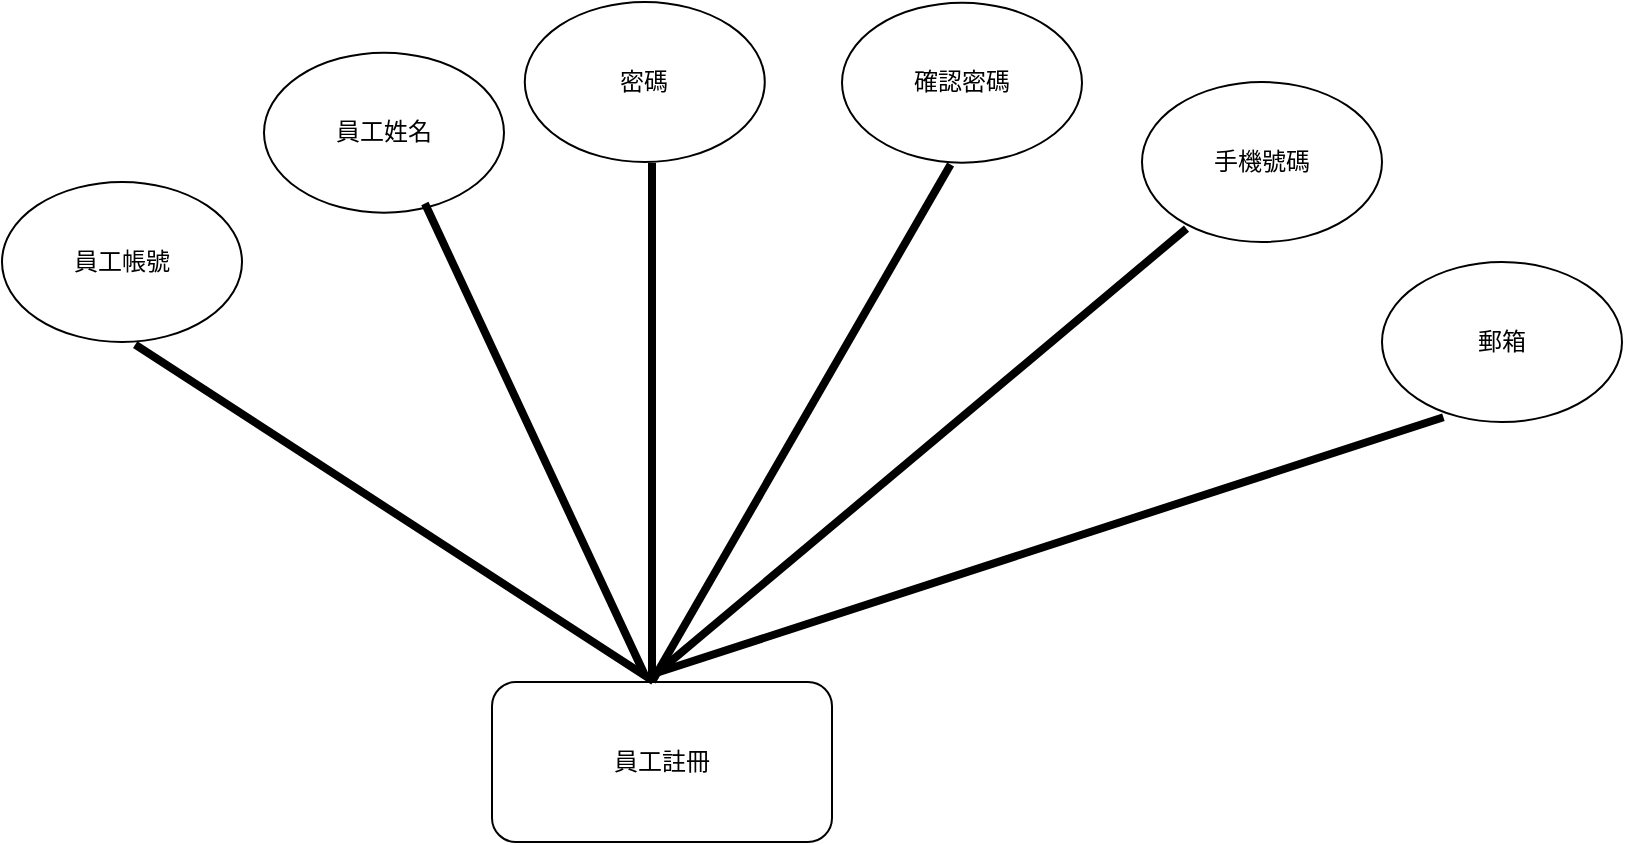 <mxfile version="22.1.16" type="device">
  <diagram name="第 1 页" id="5yNrs7rGHUOvNTZ46_Np">
    <mxGraphModel dx="1434" dy="746" grid="1" gridSize="10" guides="1" tooltips="1" connect="1" arrows="1" fold="1" page="1" pageScale="1" pageWidth="827" pageHeight="1169" math="0" shadow="0">
      <root>
        <mxCell id="0" />
        <mxCell id="1" parent="0" />
        <mxCell id="hgzCKF4HWemiebVeBqzx-1" value="員工註冊" style="rounded=1;whiteSpace=wrap;html=1;" vertex="1" parent="1">
          <mxGeometry x="555" y="700" width="170" height="80" as="geometry" />
        </mxCell>
        <mxCell id="hgzCKF4HWemiebVeBqzx-2" value="員工帳號" style="ellipse;whiteSpace=wrap;html=1;" vertex="1" parent="1">
          <mxGeometry x="310" y="450" width="120" height="80" as="geometry" />
        </mxCell>
        <mxCell id="hgzCKF4HWemiebVeBqzx-3" value="員工姓名" style="ellipse;whiteSpace=wrap;html=1;" vertex="1" parent="1">
          <mxGeometry x="441" y="385.35" width="120" height="80" as="geometry" />
        </mxCell>
        <mxCell id="hgzCKF4HWemiebVeBqzx-4" value="密碼" style="ellipse;whiteSpace=wrap;html=1;" vertex="1" parent="1">
          <mxGeometry x="571.39" y="360" width="120" height="80" as="geometry" />
        </mxCell>
        <mxCell id="hgzCKF4HWemiebVeBqzx-5" value="確認密碼" style="ellipse;whiteSpace=wrap;html=1;" vertex="1" parent="1">
          <mxGeometry x="730" y="360.35" width="120" height="80" as="geometry" />
        </mxCell>
        <mxCell id="hgzCKF4HWemiebVeBqzx-6" value="手機號碼" style="ellipse;whiteSpace=wrap;html=1;" vertex="1" parent="1">
          <mxGeometry x="880" y="400" width="120" height="80" as="geometry" />
        </mxCell>
        <mxCell id="hgzCKF4HWemiebVeBqzx-7" value="郵箱" style="ellipse;whiteSpace=wrap;html=1;" vertex="1" parent="1">
          <mxGeometry x="1000" y="490" width="120" height="80" as="geometry" />
        </mxCell>
        <mxCell id="hgzCKF4HWemiebVeBqzx-8" value="" style="line;strokeWidth=4;direction=south;html=1;perimeter=backbonePerimeter;points=[];outlineConnect=0;rotation=-57;" vertex="1" parent="1">
          <mxGeometry x="501.15" y="460.98" width="10" height="308.94" as="geometry" />
        </mxCell>
        <mxCell id="hgzCKF4HWemiebVeBqzx-9" value="" style="line;strokeWidth=4;direction=south;html=1;perimeter=backbonePerimeter;points=[];outlineConnect=0;rotation=-25;" vertex="1" parent="1">
          <mxGeometry x="571.39" y="448.58" width="10" height="260" as="geometry" />
        </mxCell>
        <mxCell id="hgzCKF4HWemiebVeBqzx-10" value="" style="line;strokeWidth=4;direction=south;html=1;perimeter=backbonePerimeter;points=[];outlineConnect=0;rotation=0;" vertex="1" parent="1">
          <mxGeometry x="630" y="440.35" width="10" height="259.65" as="geometry" />
        </mxCell>
        <mxCell id="hgzCKF4HWemiebVeBqzx-11" value="" style="line;strokeWidth=4;direction=south;html=1;perimeter=backbonePerimeter;points=[];outlineConnect=0;rotation=30;" vertex="1" parent="1">
          <mxGeometry x="704.67" y="421.25" width="10" height="298.48" as="geometry" />
        </mxCell>
        <mxCell id="hgzCKF4HWemiebVeBqzx-12" value="" style="line;strokeWidth=4;direction=south;html=1;perimeter=backbonePerimeter;points=[];outlineConnect=0;rotation=50;" vertex="1" parent="1">
          <mxGeometry x="765.03" y="411.67" width="10" height="345.15" as="geometry" />
        </mxCell>
        <mxCell id="hgzCKF4HWemiebVeBqzx-13" value="" style="line;strokeWidth=4;direction=south;html=1;perimeter=backbonePerimeter;points=[];outlineConnect=0;rotation=72;" vertex="1" parent="1">
          <mxGeometry x="828.29" y="424.19" width="10" height="415.15" as="geometry" />
        </mxCell>
      </root>
    </mxGraphModel>
  </diagram>
</mxfile>

